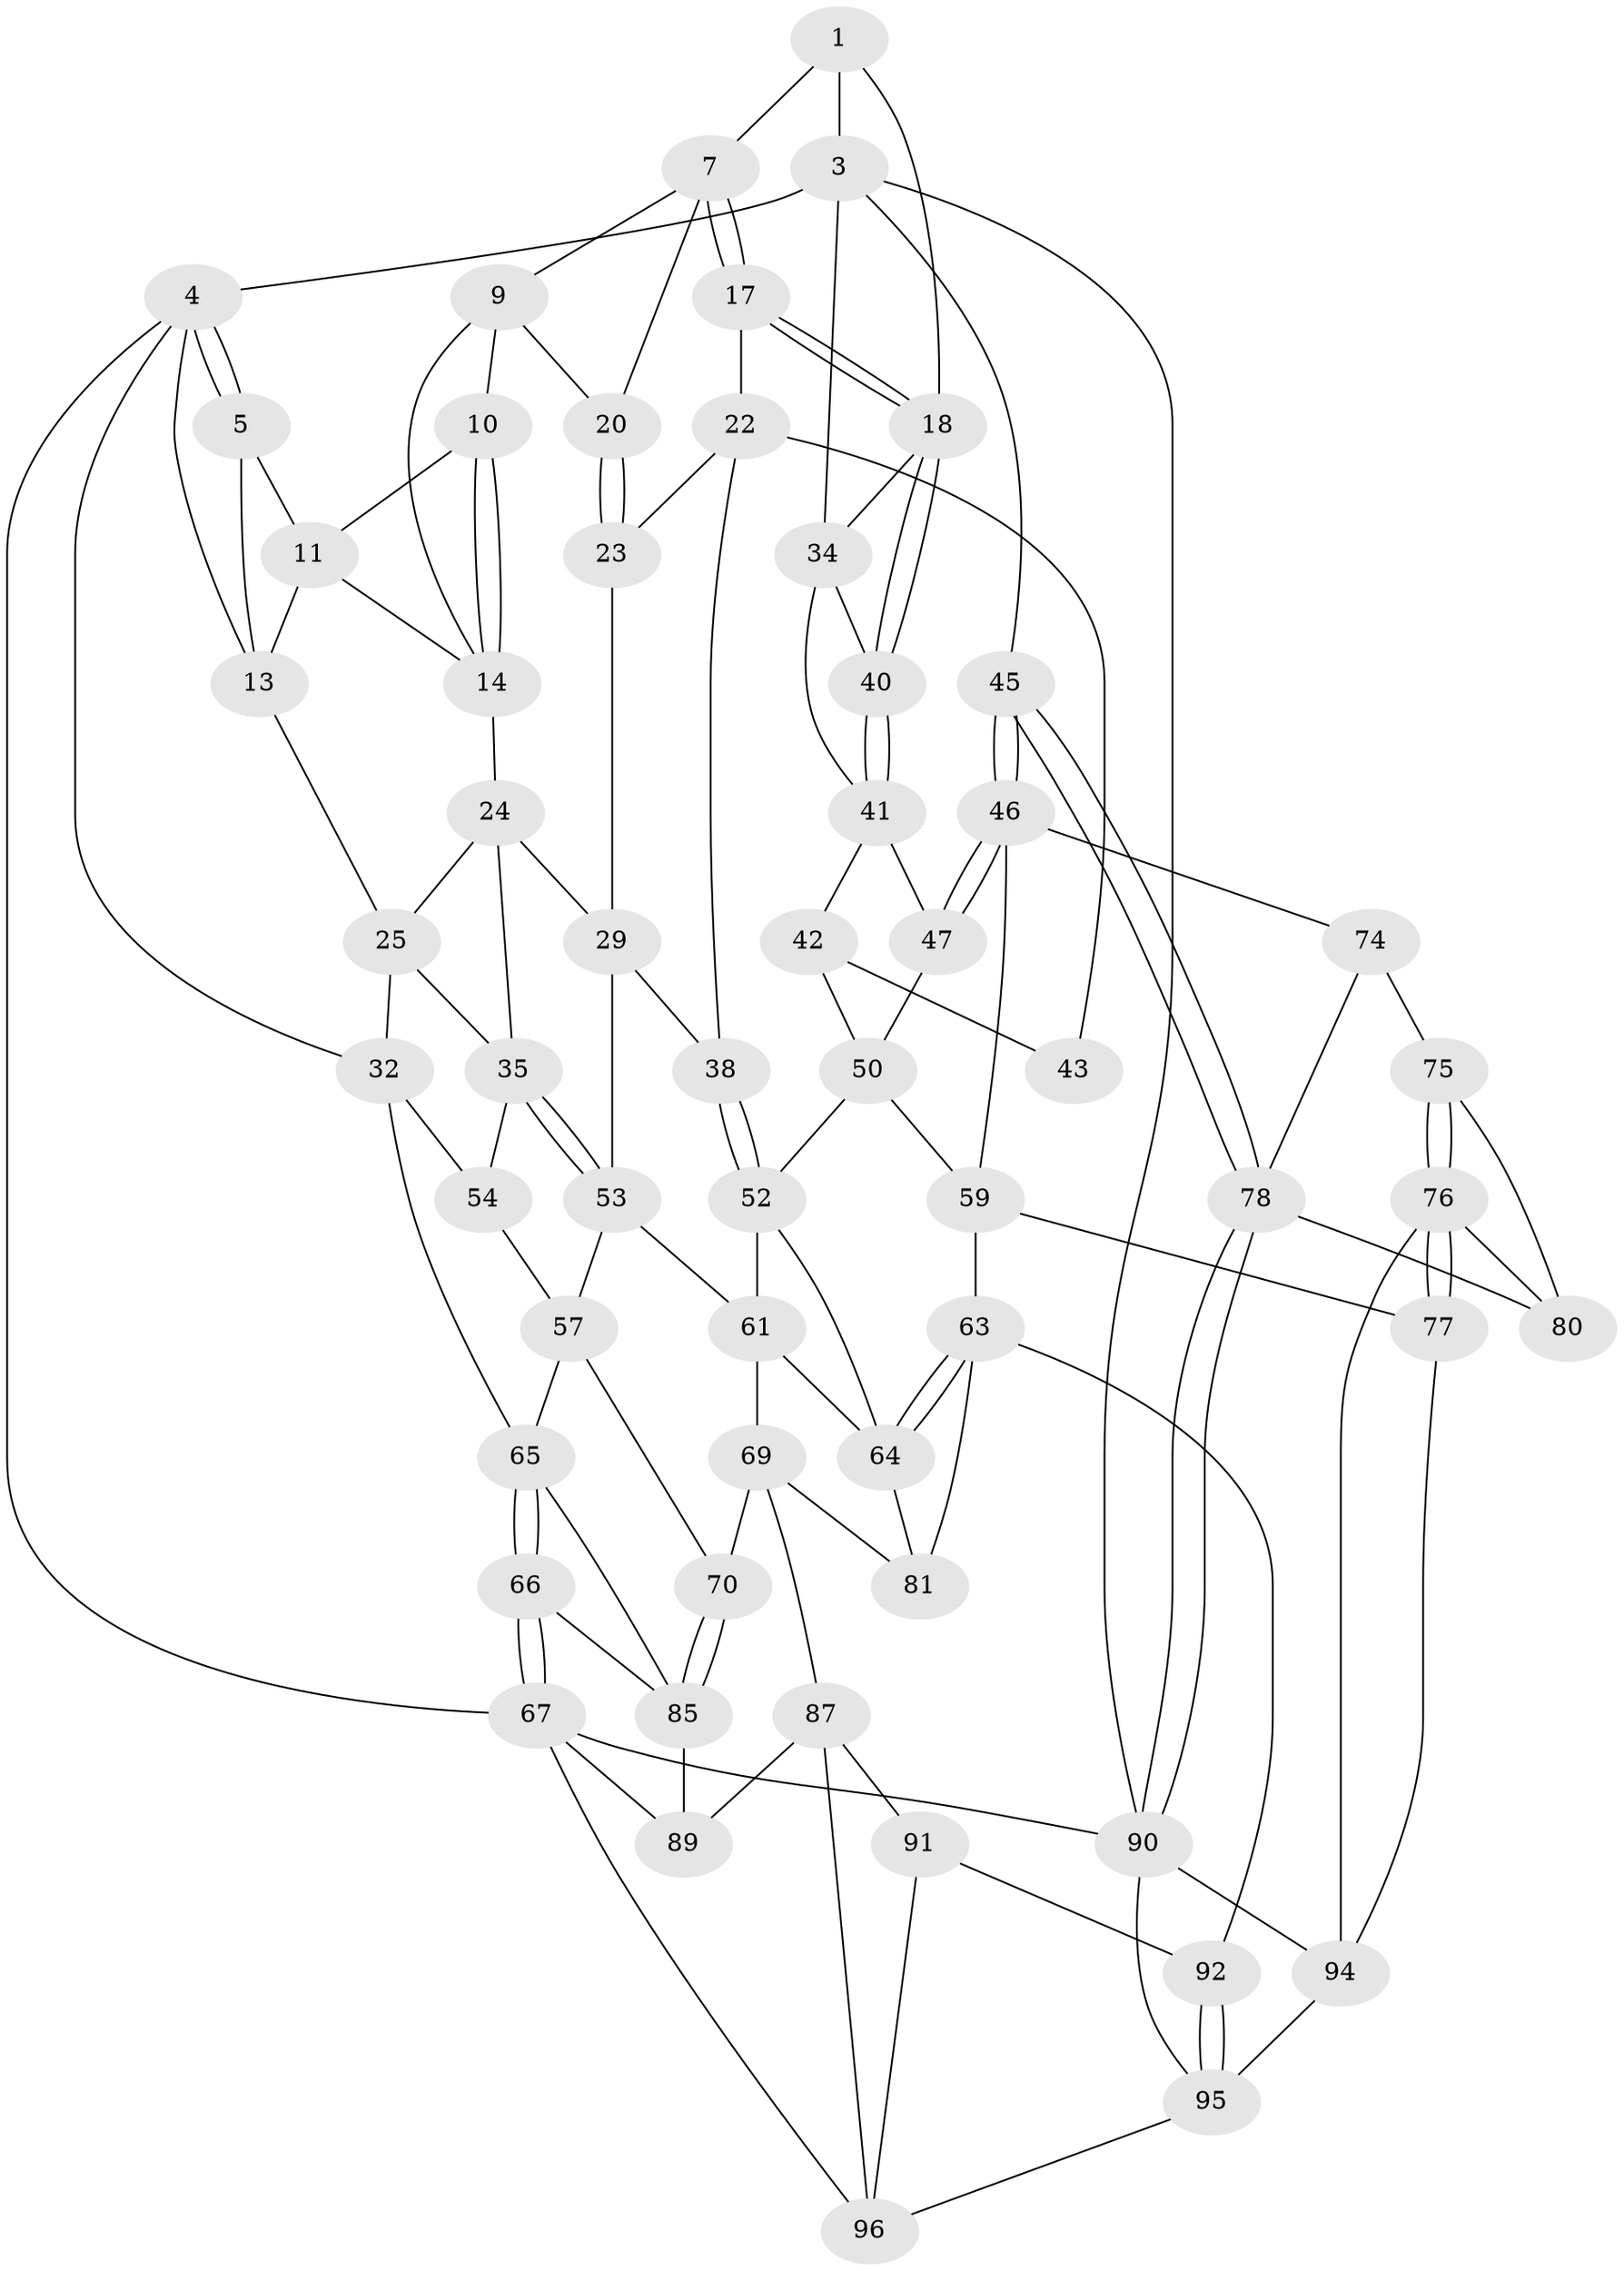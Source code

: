 // original degree distribution, {3: 0.029411764705882353, 5: 0.5392156862745098, 6: 0.21568627450980393, 4: 0.21568627450980393}
// Generated by graph-tools (version 1.1) at 2025/42/03/06/25 10:42:27]
// undirected, 59 vertices, 128 edges
graph export_dot {
graph [start="1"]
  node [color=gray90,style=filled];
  1 [pos="+0.583653026250605+0",super="+2"];
  3 [pos="+1+0",super="+33"];
  4 [pos="+0+0",super="+28"];
  5 [pos="+0+0",super="+6"];
  7 [pos="+0.585373951622472+0",super="+8"];
  9 [pos="+0.3385456486298585+0.07303500872782992",super="+15"];
  10 [pos="+0.324340161295928+0.05763545041328654"];
  11 [pos="+0.3129687887654211+0.03472340094747428",super="+12"];
  13 [pos="+0.149502708751144+0.09105938469557258",super="+26"];
  14 [pos="+0.23938648754634803+0.11656361685620896",super="+16"];
  17 [pos="+0.7356235315432527+0.19507509035502377"];
  18 [pos="+0.7434801749202703+0.19645671361898473",super="+19"];
  20 [pos="+0.485234771527395+0.10706391532632561",super="+21"];
  22 [pos="+0.6989729719001261+0.22102741922662805",super="+37"];
  23 [pos="+0.5143689268322409+0.24001776676574077",super="+27"];
  24 [pos="+0.29063342300019496+0.2565501559877235",super="+30"];
  25 [pos="+0.1507757168966106+0.21323063544322798",super="+31"];
  29 [pos="+0.4148266224114419+0.3272324498214449",super="+39"];
  32 [pos="+0+0.3885969520432237",super="+55"];
  34 [pos="+1+0.24233669033803928",super="+44"];
  35 [pos="+0.30557499415639594+0.370343446991645",super="+36"];
  38 [pos="+0.561186739725746+0.4704241375453297"];
  40 [pos="+0.8163963294283239+0.3594751336348984"];
  41 [pos="+0.8182473336233088+0.36773321957745075",super="+48"];
  42 [pos="+0.7509611136788517+0.40396195553291864",super="+49"];
  43 [pos="+0.692296672470187+0.4187500468860534"];
  45 [pos="+1+0.579253936425478"];
  46 [pos="+0.9295256094742562+0.5426193871223319",super="+58"];
  47 [pos="+0.8759222694721642+0.4778676114964919"];
  50 [pos="+0.7438488606226984+0.48660076979666583",super="+51"];
  52 [pos="+0.5657231136200864+0.49388044605730624",super="+60"];
  53 [pos="+0.30871928345791244+0.5647669185500337",super="+56"];
  54 [pos="+0.16238003950073684+0.5861145231187849"];
  57 [pos="+0.17500842989817383+0.6086707505821131",super="+71"];
  59 [pos="+0.6733359721871155+0.6220490181755587",super="+62"];
  61 [pos="+0.3344910554993237+0.6042826140055955",super="+68"];
  63 [pos="+0.5155298141162604+0.7512285475855174",super="+84"];
  64 [pos="+0.45561002651399984+0.7003498194795399",super="+73"];
  65 [pos="+0+0.6545487729332021",super="+72"];
  66 [pos="+0+1"];
  67 [pos="+0+1",super="+102"];
  69 [pos="+0.2528287930650842+0.7776603113893252",super="+83"];
  70 [pos="+0.21172298561235403+0.7684331787249181"];
  74 [pos="+0.7680713252690043+0.6683946393272584"];
  75 [pos="+0.7653670687510634+0.6868530052027924"];
  76 [pos="+0.707918630055549+0.8745732447273024",super="+99"];
  77 [pos="+0.6001595398253485+0.8464917245949477"];
  78 [pos="+1+0.8863567740055035",super="+79"];
  80 [pos="+0.9065307181145006+0.8748956361685619"];
  81 [pos="+0.36244261461305555+0.8208833793829672",super="+82"];
  85 [pos="+0.1757588217458842+0.9011528001937342",super="+86"];
  87 [pos="+0.27720664793195354+0.8622849953382634",super="+88"];
  89 [pos="+0.21528177902293433+0.9241766990404999"];
  90 [pos="+1+1",super="+101"];
  91 [pos="+0.32671573717560326+0.8654263328681375",super="+93"];
  92 [pos="+0.4045346257764841+0.8950009284161906"];
  94 [pos="+0.5373365416991069+0.9200978385644046",super="+100"];
  95 [pos="+0.5241149119059074+0.927599109498283",super="+97"];
  96 [pos="+0.3563885753563185+0.963210486816913",super="+98"];
  1 -- 7;
  1 -- 18;
  1 -- 3;
  3 -- 4;
  3 -- 90;
  3 -- 34;
  3 -- 45;
  4 -- 5;
  4 -- 5;
  4 -- 67;
  4 -- 32;
  4 -- 13;
  5 -- 13;
  5 -- 11;
  7 -- 17;
  7 -- 17;
  7 -- 9;
  7 -- 20;
  9 -- 10;
  9 -- 14;
  9 -- 20;
  10 -- 11;
  10 -- 14;
  10 -- 14;
  11 -- 13;
  11 -- 14;
  13 -- 25;
  14 -- 24;
  17 -- 18;
  17 -- 18;
  17 -- 22;
  18 -- 40;
  18 -- 40;
  18 -- 34;
  20 -- 23 [weight=2];
  20 -- 23;
  22 -- 23;
  22 -- 38;
  22 -- 43;
  23 -- 29;
  24 -- 25;
  24 -- 35;
  24 -- 29;
  25 -- 32;
  25 -- 35;
  29 -- 53;
  29 -- 38;
  32 -- 65;
  32 -- 54;
  34 -- 40;
  34 -- 41;
  35 -- 53;
  35 -- 53;
  35 -- 54;
  38 -- 52;
  38 -- 52;
  40 -- 41;
  40 -- 41;
  41 -- 42;
  41 -- 47;
  42 -- 43 [weight=2];
  42 -- 50;
  45 -- 46;
  45 -- 46;
  45 -- 78;
  45 -- 78;
  46 -- 47;
  46 -- 47;
  46 -- 74;
  46 -- 59;
  47 -- 50;
  50 -- 59;
  50 -- 52;
  52 -- 64;
  52 -- 61;
  53 -- 57;
  53 -- 61;
  54 -- 57;
  57 -- 70;
  57 -- 65;
  59 -- 77;
  59 -- 63;
  61 -- 64;
  61 -- 69;
  63 -- 64;
  63 -- 64;
  63 -- 81;
  63 -- 92;
  64 -- 81;
  65 -- 66;
  65 -- 66;
  65 -- 85;
  66 -- 67;
  66 -- 67;
  66 -- 85;
  67 -- 90;
  67 -- 96;
  67 -- 89;
  69 -- 70;
  69 -- 81;
  69 -- 87;
  70 -- 85;
  70 -- 85;
  74 -- 75;
  74 -- 78;
  75 -- 76;
  75 -- 76;
  75 -- 80;
  76 -- 77;
  76 -- 77;
  76 -- 80;
  76 -- 94;
  77 -- 94;
  78 -- 90;
  78 -- 90;
  78 -- 80;
  85 -- 89;
  87 -- 91;
  87 -- 96;
  87 -- 89;
  90 -- 94;
  90 -- 95;
  91 -- 96;
  91 -- 92;
  92 -- 95;
  92 -- 95;
  94 -- 95;
  95 -- 96;
}

